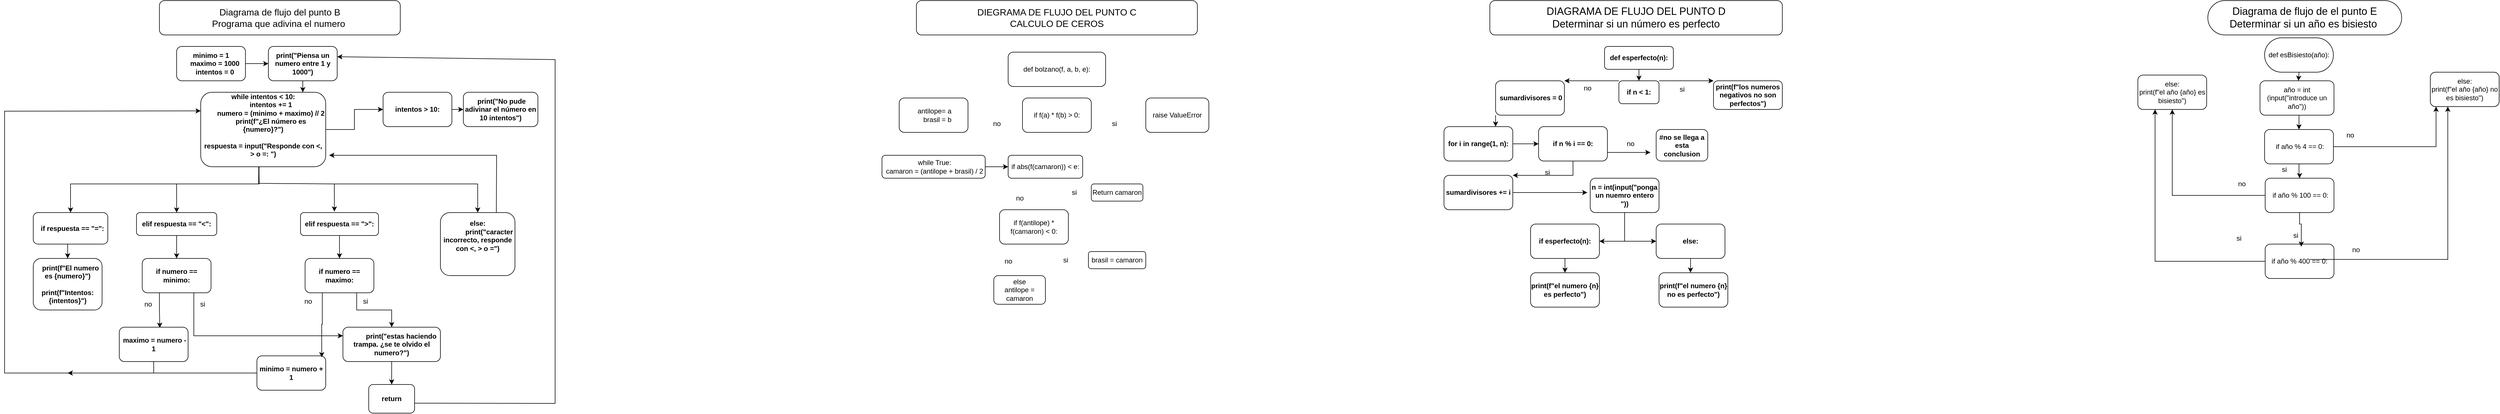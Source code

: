 <mxfile version="24.7.17">
  <diagram name="Página-1" id="W5EFGy5HbnPb3EcdutTb">
    <mxGraphModel dx="2190" dy="1680" grid="1" gridSize="10" guides="1" tooltips="1" connect="1" arrows="1" fold="1" page="1" pageScale="1" pageWidth="827" pageHeight="1169" math="0" shadow="0">
      <root>
        <mxCell id="0" />
        <mxCell id="1" parent="0" />
        <mxCell id="PbY_IpyNOD0vH7J5O5M_-1" value="&lt;font size=&quot;3&quot;&gt;Diagrama de flujo del punto B&lt;/font&gt;&lt;div&gt;&lt;font size=&quot;3&quot;&gt;Programa que adivina el numero&amp;nbsp;&lt;/font&gt;&lt;/div&gt;" style="rounded=1;whiteSpace=wrap;html=1;" parent="1" vertex="1">
          <mxGeometry x="90" y="-20" width="420" height="60" as="geometry" />
        </mxCell>
        <mxCell id="PbY_IpyNOD0vH7J5O5M_-3" value="&lt;div&gt;&lt;b&gt;minimo = 1&lt;/b&gt;&lt;/div&gt;&lt;div&gt;&lt;b&gt;&amp;nbsp; &amp;nbsp; maximo = 1000&lt;/b&gt;&lt;/div&gt;&lt;div&gt;&lt;b&gt;&amp;nbsp; &amp;nbsp; intentos = 0&lt;/b&gt;&lt;/div&gt;" style="rounded=1;whiteSpace=wrap;html=1;" parent="1" vertex="1">
          <mxGeometry x="120" y="60" width="120" height="60" as="geometry" />
        </mxCell>
        <mxCell id="PbY_IpyNOD0vH7J5O5M_-5" value="&lt;b&gt;print(&quot;Piensa un numero entre 1 y 1000&quot;)&lt;/b&gt;" style="rounded=1;whiteSpace=wrap;html=1;" parent="1" vertex="1">
          <mxGeometry x="280" y="60" width="120" height="60" as="geometry" />
        </mxCell>
        <mxCell id="PbY_IpyNOD0vH7J5O5M_-49" style="edgeStyle=orthogonalEdgeStyle;rounded=0;orthogonalLoop=1;jettySize=auto;html=1;exitX=1;exitY=0.5;exitDx=0;exitDy=0;" parent="1" source="PbY_IpyNOD0vH7J5O5M_-8" target="PbY_IpyNOD0vH7J5O5M_-48" edge="1">
          <mxGeometry relative="1" as="geometry" />
        </mxCell>
        <mxCell id="PbY_IpyNOD0vH7J5O5M_-8" value="&lt;div&gt;&lt;div&gt;&lt;b&gt;while intentos &amp;lt; 10:&lt;/b&gt;&lt;/div&gt;&lt;div&gt;&lt;b&gt;&amp;nbsp; &amp;nbsp; &amp;nbsp; &amp;nbsp; intentos += 1&lt;/b&gt;&lt;/div&gt;&lt;div&gt;&lt;b&gt;&amp;nbsp; &amp;nbsp; &amp;nbsp; &amp;nbsp; numero = (minimo + maximo) // 2&lt;/b&gt;&lt;/div&gt;&lt;div&gt;&lt;b&gt;&amp;nbsp; &amp;nbsp; &amp;nbsp; &amp;nbsp; print(f&quot;¿El número es {numero}?&quot;)&lt;/b&gt;&lt;/div&gt;&lt;/div&gt;&lt;div&gt;&lt;b&gt;&lt;br&gt;&lt;/b&gt;&lt;/div&gt;&lt;div&gt;&lt;div&gt;&lt;b&gt;respuesta = input(&quot;Responde con &amp;lt;, &amp;gt; o =: &quot;)&lt;/b&gt;&lt;/div&gt;&lt;div&gt;&lt;br&gt;&lt;/div&gt;&lt;/div&gt;" style="rounded=1;whiteSpace=wrap;html=1;" parent="1" vertex="1">
          <mxGeometry x="162" y="140" width="218" height="130" as="geometry" />
        </mxCell>
        <mxCell id="PbY_IpyNOD0vH7J5O5M_-21" value="&lt;div&gt;&lt;b&gt;elif respuesta == &quot;&amp;lt;&quot;:&lt;/b&gt;&lt;/div&gt;" style="rounded=1;whiteSpace=wrap;html=1;" parent="1" vertex="1">
          <mxGeometry x="50" y="350" width="140" height="40" as="geometry" />
        </mxCell>
        <mxCell id="PbY_IpyNOD0vH7J5O5M_-53" style="edgeStyle=orthogonalEdgeStyle;rounded=0;orthogonalLoop=1;jettySize=auto;html=1;exitX=0.5;exitY=1;exitDx=0;exitDy=0;entryX=0.5;entryY=0;entryDx=0;entryDy=0;" parent="1" source="PbY_IpyNOD0vH7J5O5M_-22" target="PbY_IpyNOD0vH7J5O5M_-51" edge="1">
          <mxGeometry relative="1" as="geometry" />
        </mxCell>
        <mxCell id="PbY_IpyNOD0vH7J5O5M_-22" value="&lt;div&gt;&lt;b&gt;&amp;nbsp; if respuesta == &quot;=&quot;:&lt;/b&gt;&lt;/div&gt;" style="rounded=1;whiteSpace=wrap;html=1;" parent="1" vertex="1">
          <mxGeometry x="-130" y="350" width="130" height="55" as="geometry" />
        </mxCell>
        <mxCell id="PbY_IpyNOD0vH7J5O5M_-57" style="edgeStyle=orthogonalEdgeStyle;rounded=0;orthogonalLoop=1;jettySize=auto;html=1;exitX=0.5;exitY=1;exitDx=0;exitDy=0;entryX=0.5;entryY=0;entryDx=0;entryDy=0;" parent="1" source="PbY_IpyNOD0vH7J5O5M_-24" target="PbY_IpyNOD0vH7J5O5M_-39" edge="1">
          <mxGeometry relative="1" as="geometry" />
        </mxCell>
        <mxCell id="PbY_IpyNOD0vH7J5O5M_-24" value="&lt;div&gt;&lt;b&gt;elif respuesta == &quot;&amp;gt;&quot;:&lt;/b&gt;&lt;/div&gt;" style="rounded=1;whiteSpace=wrap;html=1;" parent="1" vertex="1">
          <mxGeometry x="336" y="350" width="136" height="40" as="geometry" />
        </mxCell>
        <mxCell id="PbY_IpyNOD0vH7J5O5M_-26" value="&lt;div&gt;&lt;b&gt;else:&lt;/b&gt;&lt;/div&gt;&lt;div&gt;&lt;b&gt;&amp;nbsp; &amp;nbsp; &amp;nbsp; &amp;nbsp; &amp;nbsp; &amp;nbsp; print(&quot;caracter incorrecto, responde con &amp;lt;, &amp;gt; o =&quot;)&lt;/b&gt;&lt;/div&gt;&lt;div&gt;&lt;b&gt;&lt;br&gt;&lt;/b&gt;&lt;/div&gt;&lt;div&gt;&lt;b&gt;&amp;nbsp; &amp;nbsp;&lt;/b&gt;&lt;/div&gt;" style="rounded=1;whiteSpace=wrap;html=1;" parent="1" vertex="1">
          <mxGeometry x="580" y="350" width="130" height="110" as="geometry" />
        </mxCell>
        <mxCell id="PbY_IpyNOD0vH7J5O5M_-27" value="&lt;b&gt;&amp;nbsp;print(&quot;No pude adivinar el número en 10 intentos&quot;)&lt;/b&gt;" style="rounded=1;whiteSpace=wrap;html=1;" parent="1" vertex="1">
          <mxGeometry x="620" y="140" width="130" height="60" as="geometry" />
        </mxCell>
        <mxCell id="PbY_IpyNOD0vH7J5O5M_-28" value="&lt;b&gt;&amp;nbsp; &amp;nbsp; &amp;nbsp; &amp;nbsp; &amp;nbsp; print(&quot;estas haciendo trampa. ¿se te olvido el numero?&quot;)&lt;/b&gt;" style="rounded=1;whiteSpace=wrap;html=1;" parent="1" vertex="1">
          <mxGeometry x="410" y="550" width="170" height="60" as="geometry" />
        </mxCell>
        <mxCell id="PbY_IpyNOD0vH7J5O5M_-29" value="&lt;b&gt;return&lt;/b&gt;" style="rounded=1;whiteSpace=wrap;html=1;" parent="1" vertex="1">
          <mxGeometry x="455" y="650" width="80" height="50" as="geometry" />
        </mxCell>
        <mxCell id="PbY_IpyNOD0vH7J5O5M_-33" value="" style="endArrow=classic;html=1;rounded=0;exitX=0.5;exitY=1;exitDx=0;exitDy=0;entryX=0.5;entryY=0;entryDx=0;entryDy=0;" parent="1" source="PbY_IpyNOD0vH7J5O5M_-28" target="PbY_IpyNOD0vH7J5O5M_-29" edge="1">
          <mxGeometry width="50" height="50" relative="1" as="geometry">
            <mxPoint x="290" y="460" as="sourcePoint" />
            <mxPoint x="289" y="491" as="targetPoint" />
          </mxGeometry>
        </mxCell>
        <mxCell id="PbY_IpyNOD0vH7J5O5M_-35" value="" style="endArrow=classic;html=1;rounded=0;exitX=1.001;exitY=0.592;exitDx=0;exitDy=0;exitPerimeter=0;entryX=1;entryY=0.25;entryDx=0;entryDy=0;" parent="1" edge="1">
          <mxGeometry width="50" height="50" relative="1" as="geometry">
            <mxPoint x="535.08" y="682.6" as="sourcePoint" />
            <mxPoint x="400" y="78.0" as="targetPoint" />
            <Array as="points">
              <mxPoint x="780" y="683" />
              <mxPoint x="780" y="83" />
            </Array>
          </mxGeometry>
        </mxCell>
        <mxCell id="PbY_IpyNOD0vH7J5O5M_-44" style="edgeStyle=orthogonalEdgeStyle;rounded=0;orthogonalLoop=1;jettySize=auto;html=1;exitX=0.75;exitY=1;exitDx=0;exitDy=0;" parent="1" source="PbY_IpyNOD0vH7J5O5M_-39" target="PbY_IpyNOD0vH7J5O5M_-28" edge="1">
          <mxGeometry relative="1" as="geometry" />
        </mxCell>
        <mxCell id="PbY_IpyNOD0vH7J5O5M_-39" value="&lt;b&gt;if numero == maximo:&lt;/b&gt;" style="rounded=1;whiteSpace=wrap;html=1;" parent="1" vertex="1">
          <mxGeometry x="344" y="430" width="120" height="60" as="geometry" />
        </mxCell>
        <mxCell id="PbY_IpyNOD0vH7J5O5M_-41" value="si" style="text;html=1;align=center;verticalAlign=middle;resizable=0;points=[];autosize=1;strokeColor=none;fillColor=none;" parent="1" vertex="1">
          <mxGeometry x="434" y="490" width="30" height="30" as="geometry" />
        </mxCell>
        <mxCell id="PbY_IpyNOD0vH7J5O5M_-42" value="no" style="text;html=1;align=center;verticalAlign=middle;resizable=0;points=[];autosize=1;strokeColor=none;fillColor=none;" parent="1" vertex="1">
          <mxGeometry x="329" y="490" width="40" height="30" as="geometry" />
        </mxCell>
        <mxCell id="PbY_IpyNOD0vH7J5O5M_-45" value="&lt;b&gt;minimo = numero + 1&lt;/b&gt;" style="rounded=1;whiteSpace=wrap;html=1;" parent="1" vertex="1">
          <mxGeometry x="260" y="600" width="120" height="60" as="geometry" />
        </mxCell>
        <mxCell id="PbY_IpyNOD0vH7J5O5M_-46" style="edgeStyle=orthogonalEdgeStyle;rounded=0;orthogonalLoop=1;jettySize=auto;html=1;exitX=0.25;exitY=1;exitDx=0;exitDy=0;entryX=0.942;entryY=0.042;entryDx=0;entryDy=0;entryPerimeter=0;" parent="1" source="PbY_IpyNOD0vH7J5O5M_-39" target="PbY_IpyNOD0vH7J5O5M_-45" edge="1">
          <mxGeometry relative="1" as="geometry" />
        </mxCell>
        <mxCell id="PbY_IpyNOD0vH7J5O5M_-47" value="" style="endArrow=classic;html=1;rounded=0;exitX=0;exitY=0.5;exitDx=0;exitDy=0;entryX=0;entryY=0.25;entryDx=0;entryDy=0;" parent="1" source="PbY_IpyNOD0vH7J5O5M_-45" target="PbY_IpyNOD0vH7J5O5M_-8" edge="1">
          <mxGeometry width="50" height="50" relative="1" as="geometry">
            <mxPoint x="420" y="500" as="sourcePoint" />
            <mxPoint x="470" y="450" as="targetPoint" />
            <Array as="points">
              <mxPoint x="-180" y="630" />
              <mxPoint x="-180" y="173" />
            </Array>
          </mxGeometry>
        </mxCell>
        <mxCell id="PbY_IpyNOD0vH7J5O5M_-50" style="edgeStyle=orthogonalEdgeStyle;rounded=0;orthogonalLoop=1;jettySize=auto;html=1;exitX=1;exitY=0.5;exitDx=0;exitDy=0;entryX=0;entryY=0.5;entryDx=0;entryDy=0;" parent="1" source="PbY_IpyNOD0vH7J5O5M_-48" target="PbY_IpyNOD0vH7J5O5M_-27" edge="1">
          <mxGeometry relative="1" as="geometry" />
        </mxCell>
        <mxCell id="PbY_IpyNOD0vH7J5O5M_-48" value="&lt;b&gt;intentos &amp;gt; 10:&lt;/b&gt;" style="rounded=1;whiteSpace=wrap;html=1;" parent="1" vertex="1">
          <mxGeometry x="480" y="140" width="120" height="60" as="geometry" />
        </mxCell>
        <mxCell id="PbY_IpyNOD0vH7J5O5M_-51" value="&lt;div&gt;&lt;b&gt;&amp;nbsp;&amp;nbsp; print(f&quot;El numero es {numero}&quot;)&lt;/b&gt;&lt;/div&gt;&lt;div&gt;&lt;b&gt;&amp;nbsp; &amp;nbsp; &amp;nbsp; &amp;nbsp; &amp;nbsp; &amp;nbsp; print(f&quot;Intentos: {intentos}&quot;)&lt;/b&gt;&lt;/div&gt;" style="rounded=1;whiteSpace=wrap;html=1;" parent="1" vertex="1">
          <mxGeometry x="-130" y="430" width="120" height="90" as="geometry" />
        </mxCell>
        <mxCell id="PbY_IpyNOD0vH7J5O5M_-54" style="edgeStyle=orthogonalEdgeStyle;rounded=0;orthogonalLoop=1;jettySize=auto;html=1;exitX=0.5;exitY=1;exitDx=0;exitDy=0;" parent="1" source="PbY_IpyNOD0vH7J5O5M_-51" target="PbY_IpyNOD0vH7J5O5M_-51" edge="1">
          <mxGeometry relative="1" as="geometry" />
        </mxCell>
        <mxCell id="PbY_IpyNOD0vH7J5O5M_-63" style="edgeStyle=orthogonalEdgeStyle;rounded=0;orthogonalLoop=1;jettySize=auto;html=1;exitX=0.25;exitY=1;exitDx=0;exitDy=0;entryX=0.589;entryY=0.018;entryDx=0;entryDy=0;entryPerimeter=0;" parent="1" source="PbY_IpyNOD0vH7J5O5M_-56" target="PbY_IpyNOD0vH7J5O5M_-61" edge="1">
          <mxGeometry relative="1" as="geometry">
            <mxPoint x="89.529" y="480" as="targetPoint" />
          </mxGeometry>
        </mxCell>
        <mxCell id="PbY_IpyNOD0vH7J5O5M_-56" value="&lt;b&gt;if numero == minimo:&lt;/b&gt;" style="rounded=1;whiteSpace=wrap;html=1;" parent="1" vertex="1">
          <mxGeometry x="60" y="430" width="120" height="60" as="geometry" />
        </mxCell>
        <mxCell id="PbY_IpyNOD0vH7J5O5M_-58" value="no" style="text;html=1;align=center;verticalAlign=middle;resizable=0;points=[];autosize=1;strokeColor=none;fillColor=none;" parent="1" vertex="1">
          <mxGeometry x="50" y="495" width="40" height="30" as="geometry" />
        </mxCell>
        <mxCell id="PbY_IpyNOD0vH7J5O5M_-59" value="si" style="text;html=1;align=center;verticalAlign=middle;resizable=0;points=[];autosize=1;strokeColor=none;fillColor=none;" parent="1" vertex="1">
          <mxGeometry x="150" y="495" width="30" height="30" as="geometry" />
        </mxCell>
        <mxCell id="PbY_IpyNOD0vH7J5O5M_-60" value="" style="endArrow=classic;html=1;rounded=0;exitX=0.75;exitY=1;exitDx=0;exitDy=0;entryX=0;entryY=0.25;entryDx=0;entryDy=0;" parent="1" source="PbY_IpyNOD0vH7J5O5M_-56" target="PbY_IpyNOD0vH7J5O5M_-28" edge="1">
          <mxGeometry width="50" height="50" relative="1" as="geometry">
            <mxPoint x="350" y="480" as="sourcePoint" />
            <mxPoint x="400" y="430" as="targetPoint" />
            <Array as="points">
              <mxPoint x="150" y="565" />
            </Array>
          </mxGeometry>
        </mxCell>
        <mxCell id="PbY_IpyNOD0vH7J5O5M_-61" value="&lt;b&gt;&amp;nbsp;maximo = numero - 1&lt;/b&gt;" style="rounded=1;whiteSpace=wrap;html=1;" parent="1" vertex="1">
          <mxGeometry x="20" y="550" width="120" height="60" as="geometry" />
        </mxCell>
        <mxCell id="PbY_IpyNOD0vH7J5O5M_-62" value="" style="endArrow=classic;html=1;rounded=0;exitX=0.5;exitY=1;exitDx=0;exitDy=0;" parent="1" source="PbY_IpyNOD0vH7J5O5M_-61" edge="1">
          <mxGeometry width="50" height="50" relative="1" as="geometry">
            <mxPoint x="350" y="480" as="sourcePoint" />
            <mxPoint x="-70" y="630" as="targetPoint" />
            <Array as="points">
              <mxPoint x="80" y="630" />
            </Array>
          </mxGeometry>
        </mxCell>
        <mxCell id="PbY_IpyNOD0vH7J5O5M_-64" value="" style="endArrow=classic;html=1;rounded=0;exitX=0.466;exitY=1;exitDx=0;exitDy=0;exitPerimeter=0;entryX=0.5;entryY=0;entryDx=0;entryDy=0;" parent="1" source="PbY_IpyNOD0vH7J5O5M_-8" target="PbY_IpyNOD0vH7J5O5M_-22" edge="1">
          <mxGeometry width="50" height="50" relative="1" as="geometry">
            <mxPoint x="246" y="380" as="sourcePoint" />
            <mxPoint x="296" y="330" as="targetPoint" />
            <Array as="points">
              <mxPoint x="264" y="300" />
              <mxPoint x="-65" y="300" />
            </Array>
          </mxGeometry>
        </mxCell>
        <mxCell id="PbY_IpyNOD0vH7J5O5M_-65" value="" style="endArrow=classic;html=1;rounded=0;exitX=0.75;exitY=0;exitDx=0;exitDy=0;" parent="1" source="PbY_IpyNOD0vH7J5O5M_-26" edge="1">
          <mxGeometry width="50" height="50" relative="1" as="geometry">
            <mxPoint x="350" y="400" as="sourcePoint" />
            <mxPoint x="386" y="250" as="targetPoint" />
            <Array as="points">
              <mxPoint x="678" y="250" />
            </Array>
          </mxGeometry>
        </mxCell>
        <mxCell id="PbY_IpyNOD0vH7J5O5M_-66" value="" style="endArrow=classic;html=1;rounded=0;entryX=0.5;entryY=0;entryDx=0;entryDy=0;" parent="1" target="PbY_IpyNOD0vH7J5O5M_-26" edge="1">
          <mxGeometry width="50" height="50" relative="1" as="geometry">
            <mxPoint x="395" y="300" as="sourcePoint" />
            <mxPoint x="395" y="380" as="targetPoint" />
            <Array as="points">
              <mxPoint x="645" y="300" />
            </Array>
          </mxGeometry>
        </mxCell>
        <mxCell id="PbY_IpyNOD0vH7J5O5M_-67" value="" style="endArrow=classic;html=1;rounded=0;entryX=0.486;entryY=-0.019;entryDx=0;entryDy=0;entryPerimeter=0;exitX=0.467;exitY=0.999;exitDx=0;exitDy=0;exitPerimeter=0;" parent="1" source="PbY_IpyNOD0vH7J5O5M_-8" edge="1">
          <mxGeometry width="50" height="50" relative="1" as="geometry">
            <mxPoint x="255.716" y="268.87" as="sourcePoint" />
            <mxPoint x="395.096" y="348.24" as="targetPoint" />
            <Array as="points">
              <mxPoint x="263" y="299" />
              <mxPoint x="395" y="300" />
            </Array>
          </mxGeometry>
        </mxCell>
        <mxCell id="PbY_IpyNOD0vH7J5O5M_-68" value="" style="endArrow=classic;html=1;rounded=0;exitX=0.464;exitY=1.005;exitDx=0;exitDy=0;exitPerimeter=0;entryX=0.5;entryY=0;entryDx=0;entryDy=0;" parent="1" source="PbY_IpyNOD0vH7J5O5M_-8" target="PbY_IpyNOD0vH7J5O5M_-21" edge="1">
          <mxGeometry width="50" height="50" relative="1" as="geometry">
            <mxPoint x="350" y="430" as="sourcePoint" />
            <mxPoint x="400" y="380" as="targetPoint" />
            <Array as="points">
              <mxPoint x="263" y="300" />
              <mxPoint x="120" y="300" />
            </Array>
          </mxGeometry>
        </mxCell>
        <mxCell id="PbY_IpyNOD0vH7J5O5M_-69" value="" style="endArrow=classic;html=1;rounded=0;exitX=0.5;exitY=1;exitDx=0;exitDy=0;entryX=0.5;entryY=0;entryDx=0;entryDy=0;" parent="1" source="PbY_IpyNOD0vH7J5O5M_-21" target="PbY_IpyNOD0vH7J5O5M_-56" edge="1">
          <mxGeometry width="50" height="50" relative="1" as="geometry">
            <mxPoint x="260" y="410" as="sourcePoint" />
            <mxPoint x="310" y="360" as="targetPoint" />
          </mxGeometry>
        </mxCell>
        <mxCell id="PbY_IpyNOD0vH7J5O5M_-70" value="" style="endArrow=classic;html=1;rounded=0;exitX=1;exitY=0.5;exitDx=0;exitDy=0;entryX=0;entryY=0.5;entryDx=0;entryDy=0;" parent="1" source="PbY_IpyNOD0vH7J5O5M_-3" target="PbY_IpyNOD0vH7J5O5M_-5" edge="1">
          <mxGeometry width="50" height="50" relative="1" as="geometry">
            <mxPoint x="270" y="340" as="sourcePoint" />
            <mxPoint x="320" y="290" as="targetPoint" />
          </mxGeometry>
        </mxCell>
        <mxCell id="PbY_IpyNOD0vH7J5O5M_-71" value="" style="endArrow=classic;html=1;rounded=0;exitX=0.5;exitY=1;exitDx=0;exitDy=0;" parent="1" source="PbY_IpyNOD0vH7J5O5M_-5" edge="1">
          <mxGeometry width="50" height="50" relative="1" as="geometry">
            <mxPoint x="270" y="340" as="sourcePoint" />
            <mxPoint x="340" y="140" as="targetPoint" />
          </mxGeometry>
        </mxCell>
        <mxCell id="PbY_IpyNOD0vH7J5O5M_-72" value="&lt;font size=&quot;3&quot;&gt;DIEGRAMA DE FLUJO DEL PUNTO C&lt;/font&gt;&lt;div&gt;&lt;font size=&quot;3&quot;&gt;CALCULO DE CEROS&lt;/font&gt;&lt;/div&gt;" style="rounded=1;whiteSpace=wrap;html=1;" parent="1" vertex="1">
          <mxGeometry x="1410" y="-20" width="490" height="60" as="geometry" />
        </mxCell>
        <mxCell id="PbY_IpyNOD0vH7J5O5M_-73" value="def bolzano(f, a, b, e):" style="rounded=1;whiteSpace=wrap;html=1;" parent="1" vertex="1">
          <mxGeometry x="1570" y="70" width="170" height="60" as="geometry" />
        </mxCell>
        <mxCell id="PbY_IpyNOD0vH7J5O5M_-75" value="if f(a) * f(b) &amp;gt; 0:" style="rounded=1;whiteSpace=wrap;html=1;" parent="1" vertex="1">
          <mxGeometry x="1595" y="150" width="120" height="60" as="geometry" />
        </mxCell>
        <mxCell id="PbY_IpyNOD0vH7J5O5M_-76" value="si" style="text;html=1;align=center;verticalAlign=middle;resizable=0;points=[];autosize=1;strokeColor=none;fillColor=none;" parent="1" vertex="1">
          <mxGeometry x="1740" y="180" width="30" height="30" as="geometry" />
        </mxCell>
        <mxCell id="PbY_IpyNOD0vH7J5O5M_-77" value="no" style="text;html=1;align=center;verticalAlign=middle;resizable=0;points=[];autosize=1;strokeColor=none;fillColor=none;" parent="1" vertex="1">
          <mxGeometry x="1530" y="180" width="40" height="30" as="geometry" />
        </mxCell>
        <mxCell id="PbY_IpyNOD0vH7J5O5M_-78" value="&lt;div&gt;raise ValueError&lt;/div&gt;" style="rounded=1;whiteSpace=wrap;html=1;" parent="1" vertex="1">
          <mxGeometry x="1810" y="150" width="110" height="60" as="geometry" />
        </mxCell>
        <mxCell id="PbY_IpyNOD0vH7J5O5M_-80" value="&lt;div&gt;&amp;nbsp;antilope= a&lt;/div&gt;&lt;div&gt;&amp;nbsp; &amp;nbsp; brasil = b&lt;/div&gt;" style="rounded=1;whiteSpace=wrap;html=1;" parent="1" vertex="1">
          <mxGeometry x="1380" y="150" width="120" height="60" as="geometry" />
        </mxCell>
        <mxCell id="PbY_IpyNOD0vH7J5O5M_-81" value="&lt;div&gt;&amp;nbsp;while True:&lt;/div&gt;&lt;div&gt;&lt;span style=&quot;background-color: initial;&quot;&gt;&amp;nbsp;camaron = (antilope + brasil) / 2&lt;/span&gt;&lt;/div&gt;" style="rounded=1;whiteSpace=wrap;html=1;" parent="1" vertex="1">
          <mxGeometry x="1350" y="250" width="180" height="40" as="geometry" />
        </mxCell>
        <mxCell id="PbY_IpyNOD0vH7J5O5M_-82" value="if abs(f(camaron)) &amp;lt; e:" style="rounded=1;whiteSpace=wrap;html=1;" parent="1" vertex="1">
          <mxGeometry x="1570" y="250" width="130" height="40" as="geometry" />
        </mxCell>
        <mxCell id="PbY_IpyNOD0vH7J5O5M_-83" value="si" style="text;html=1;align=center;verticalAlign=middle;resizable=0;points=[];autosize=1;strokeColor=none;fillColor=none;" parent="1" vertex="1">
          <mxGeometry x="1670" y="300" width="30" height="30" as="geometry" />
        </mxCell>
        <mxCell id="PbY_IpyNOD0vH7J5O5M_-84" value="no" style="text;html=1;align=center;verticalAlign=middle;resizable=0;points=[];autosize=1;strokeColor=none;fillColor=none;" parent="1" vertex="1">
          <mxGeometry x="1570" y="310" width="40" height="30" as="geometry" />
        </mxCell>
        <mxCell id="PbY_IpyNOD0vH7J5O5M_-85" value="no" style="text;html=1;align=center;verticalAlign=middle;resizable=0;points=[];autosize=1;strokeColor=none;fillColor=none;" parent="1" vertex="1">
          <mxGeometry x="1550" y="420" width="40" height="30" as="geometry" />
        </mxCell>
        <mxCell id="PbY_IpyNOD0vH7J5O5M_-87" value="Return camaron" style="rounded=1;whiteSpace=wrap;html=1;" parent="1" vertex="1">
          <mxGeometry x="1715" y="300" width="90" height="30" as="geometry" />
        </mxCell>
        <mxCell id="PbY_IpyNOD0vH7J5O5M_-89" value="if f(antilope) * f(camaron) &amp;lt; 0:" style="rounded=1;whiteSpace=wrap;html=1;" parent="1" vertex="1">
          <mxGeometry x="1555" y="345" width="120" height="60" as="geometry" />
        </mxCell>
        <mxCell id="PbY_IpyNOD0vH7J5O5M_-90" value="si" style="text;html=1;align=center;verticalAlign=middle;resizable=0;points=[];autosize=1;strokeColor=none;fillColor=none;" parent="1" vertex="1">
          <mxGeometry x="1655" y="418" width="30" height="30" as="geometry" />
        </mxCell>
        <mxCell id="PbY_IpyNOD0vH7J5O5M_-91" value="brasil = camaron" style="rounded=1;whiteSpace=wrap;html=1;" parent="1" vertex="1">
          <mxGeometry x="1710" y="418" width="100" height="30" as="geometry" />
        </mxCell>
        <mxCell id="PbY_IpyNOD0vH7J5O5M_-92" value="else&lt;div&gt;antilope = camaron&lt;/div&gt;" style="rounded=1;whiteSpace=wrap;html=1;" parent="1" vertex="1">
          <mxGeometry x="1545" y="460" width="90" height="50" as="geometry" />
        </mxCell>
        <mxCell id="PbY_IpyNOD0vH7J5O5M_-93" value="" style="endArrow=classic;html=1;rounded=0;exitX=1;exitY=0.5;exitDx=0;exitDy=0;entryX=0;entryY=0.5;entryDx=0;entryDy=0;" parent="1" source="PbY_IpyNOD0vH7J5O5M_-81" target="PbY_IpyNOD0vH7J5O5M_-82" edge="1">
          <mxGeometry width="50" height="50" relative="1" as="geometry">
            <mxPoint x="1550" y="400" as="sourcePoint" />
            <mxPoint x="1600" y="350" as="targetPoint" />
          </mxGeometry>
        </mxCell>
        <mxCell id="PbY_IpyNOD0vH7J5O5M_-95" value="&lt;font style=&quot;font-size: 18px;&quot;&gt;DIAGRAMA DE FLUJO DEL PUNTO D&lt;/font&gt;&lt;div&gt;&lt;font style=&quot;font-size: 18px;&quot;&gt;Determinar si un número es perfecto&lt;/font&gt;&lt;br&gt;&lt;/div&gt;" style="rounded=1;whiteSpace=wrap;html=1;" parent="1" vertex="1">
          <mxGeometry x="2410" y="-20" width="510" height="60" as="geometry" />
        </mxCell>
        <mxCell id="PbY_IpyNOD0vH7J5O5M_-96" value="&lt;b&gt;def esperfecto(n):&lt;/b&gt;" style="rounded=1;whiteSpace=wrap;html=1;" parent="1" vertex="1">
          <mxGeometry x="2610" y="60" width="120" height="40" as="geometry" />
        </mxCell>
        <mxCell id="PbY_IpyNOD0vH7J5O5M_-97" value="&lt;b&gt;if n &amp;lt; 1:&lt;/b&gt;" style="rounded=1;whiteSpace=wrap;html=1;" parent="1" vertex="1">
          <mxGeometry x="2635" y="120" width="70" height="40" as="geometry" />
        </mxCell>
        <mxCell id="PbY_IpyNOD0vH7J5O5M_-98" value="si" style="text;html=1;align=center;verticalAlign=middle;resizable=0;points=[];autosize=1;strokeColor=none;fillColor=none;" parent="1" vertex="1">
          <mxGeometry x="2730" y="120" width="30" height="30" as="geometry" />
        </mxCell>
        <mxCell id="PbY_IpyNOD0vH7J5O5M_-99" value="no&lt;div&gt;&lt;br&gt;&lt;/div&gt;" style="text;html=1;align=center;verticalAlign=middle;resizable=0;points=[];autosize=1;strokeColor=none;fillColor=none;" parent="1" vertex="1">
          <mxGeometry x="2560" y="120" width="40" height="40" as="geometry" />
        </mxCell>
        <mxCell id="PbY_IpyNOD0vH7J5O5M_-100" value="&lt;b&gt;print(f&quot;los numeros negativos no son perfectos&quot;)&lt;/b&gt;" style="rounded=1;whiteSpace=wrap;html=1;" parent="1" vertex="1">
          <mxGeometry x="2800" y="120" width="120" height="50" as="geometry" />
        </mxCell>
        <mxCell id="PbY_IpyNOD0vH7J5O5M_-101" value="&lt;b&gt;&amp;nbsp;sumardivisores = 0&lt;/b&gt;" style="rounded=1;whiteSpace=wrap;html=1;" parent="1" vertex="1">
          <mxGeometry x="2420" y="120" width="120" height="60" as="geometry" />
        </mxCell>
        <mxCell id="PbY_IpyNOD0vH7J5O5M_-102" style="edgeStyle=orthogonalEdgeStyle;rounded=0;orthogonalLoop=1;jettySize=auto;html=1;exitX=0.5;exitY=1;exitDx=0;exitDy=0;" parent="1" source="PbY_IpyNOD0vH7J5O5M_-97" target="PbY_IpyNOD0vH7J5O5M_-97" edge="1">
          <mxGeometry relative="1" as="geometry" />
        </mxCell>
        <mxCell id="PbY_IpyNOD0vH7J5O5M_-103" value="&lt;div&gt;&lt;b&gt;for i in range(1, n):&lt;/b&gt;&lt;/div&gt;" style="rounded=1;whiteSpace=wrap;html=1;" parent="1" vertex="1">
          <mxGeometry x="2330" y="200" width="120" height="60" as="geometry" />
        </mxCell>
        <mxCell id="PbY_IpyNOD0vH7J5O5M_-105" value="&lt;b&gt;n = int(input(&quot;ponga un nuemro entero &quot;))&lt;/b&gt;" style="rounded=1;whiteSpace=wrap;html=1;" parent="1" vertex="1">
          <mxGeometry x="2585" y="290" width="120" height="60" as="geometry" />
        </mxCell>
        <mxCell id="PbY_IpyNOD0vH7J5O5M_-106" value="&lt;b&gt;if esperfecto(n):&lt;/b&gt;" style="rounded=1;whiteSpace=wrap;html=1;" parent="1" vertex="1">
          <mxGeometry x="2481" y="370" width="120" height="60" as="geometry" />
        </mxCell>
        <mxCell id="PbY_IpyNOD0vH7J5O5M_-107" value="&lt;b&gt;else:&lt;/b&gt;" style="rounded=1;whiteSpace=wrap;html=1;" parent="1" vertex="1">
          <mxGeometry x="2700" y="370" width="120" height="60" as="geometry" />
        </mxCell>
        <mxCell id="PbY_IpyNOD0vH7J5O5M_-108" value="&lt;b&gt;print(f&quot;el numero {n} es perfecto&quot;)&lt;/b&gt;" style="rounded=1;whiteSpace=wrap;html=1;" parent="1" vertex="1">
          <mxGeometry x="2481" y="455" width="120" height="60" as="geometry" />
        </mxCell>
        <mxCell id="PbY_IpyNOD0vH7J5O5M_-109" value="&lt;b&gt;print(f&quot;el numero {n} no es perfecto&quot;)&lt;/b&gt;" style="rounded=1;whiteSpace=wrap;html=1;" parent="1" vertex="1">
          <mxGeometry x="2705" y="455" width="120" height="60" as="geometry" />
        </mxCell>
        <mxCell id="PbY_IpyNOD0vH7J5O5M_-110" value="&lt;b&gt;if n % i == 0:&lt;/b&gt;" style="rounded=1;whiteSpace=wrap;html=1;" parent="1" vertex="1">
          <mxGeometry x="2495" y="200" width="120" height="60" as="geometry" />
        </mxCell>
        <mxCell id="PbY_IpyNOD0vH7J5O5M_-111" value="&lt;b&gt;sumardivisores += i&lt;/b&gt;" style="rounded=1;whiteSpace=wrap;html=1;" parent="1" vertex="1">
          <mxGeometry x="2330" y="285" width="120" height="60" as="geometry" />
        </mxCell>
        <mxCell id="PbY_IpyNOD0vH7J5O5M_-112" value="" style="endArrow=classic;html=1;rounded=0;exitX=0.5;exitY=1;exitDx=0;exitDy=0;entryX=0.5;entryY=0;entryDx=0;entryDy=0;" parent="1" source="PbY_IpyNOD0vH7J5O5M_-96" target="PbY_IpyNOD0vH7J5O5M_-97" edge="1">
          <mxGeometry width="50" height="50" relative="1" as="geometry">
            <mxPoint x="2630" y="310" as="sourcePoint" />
            <mxPoint x="2680" y="260" as="targetPoint" />
          </mxGeometry>
        </mxCell>
        <mxCell id="PbY_IpyNOD0vH7J5O5M_-113" value="" style="endArrow=classic;html=1;rounded=0;exitX=0;exitY=0;exitDx=0;exitDy=0;entryX=1;entryY=0;entryDx=0;entryDy=0;" parent="1" source="PbY_IpyNOD0vH7J5O5M_-97" target="PbY_IpyNOD0vH7J5O5M_-101" edge="1">
          <mxGeometry width="50" height="50" relative="1" as="geometry">
            <mxPoint x="2635" y="133" as="sourcePoint" />
            <mxPoint x="2540" y="130" as="targetPoint" />
          </mxGeometry>
        </mxCell>
        <mxCell id="PbY_IpyNOD0vH7J5O5M_-114" value="" style="endArrow=classic;html=1;rounded=0;exitX=0.5;exitY=1;exitDx=0;exitDy=0;entryX=1;entryY=0;entryDx=0;entryDy=0;" parent="1" source="PbY_IpyNOD0vH7J5O5M_-110" target="PbY_IpyNOD0vH7J5O5M_-111" edge="1">
          <mxGeometry width="50" height="50" relative="1" as="geometry">
            <mxPoint x="2630" y="310" as="sourcePoint" />
            <mxPoint x="2680" y="260" as="targetPoint" />
            <Array as="points">
              <mxPoint x="2555" y="285" />
            </Array>
          </mxGeometry>
        </mxCell>
        <mxCell id="PbY_IpyNOD0vH7J5O5M_-115" value="" style="endArrow=classic;html=1;rounded=0;exitX=1;exitY=0.5;exitDx=0;exitDy=0;entryX=0;entryY=0.5;entryDx=0;entryDy=0;" parent="1" source="PbY_IpyNOD0vH7J5O5M_-103" target="PbY_IpyNOD0vH7J5O5M_-110" edge="1">
          <mxGeometry width="50" height="50" relative="1" as="geometry">
            <mxPoint x="2630" y="310" as="sourcePoint" />
            <mxPoint x="2680" y="260" as="targetPoint" />
          </mxGeometry>
        </mxCell>
        <mxCell id="PbY_IpyNOD0vH7J5O5M_-116" value="" style="endArrow=classic;html=1;rounded=0;exitX=0;exitY=1;exitDx=0;exitDy=0;entryX=0.75;entryY=0;entryDx=0;entryDy=0;" parent="1" source="PbY_IpyNOD0vH7J5O5M_-101" target="PbY_IpyNOD0vH7J5O5M_-103" edge="1">
          <mxGeometry width="50" height="50" relative="1" as="geometry">
            <mxPoint x="2630" y="310" as="sourcePoint" />
            <mxPoint x="2680" y="260" as="targetPoint" />
          </mxGeometry>
        </mxCell>
        <mxCell id="PbY_IpyNOD0vH7J5O5M_-117" value="" style="endArrow=classic;html=1;rounded=0;exitX=1;exitY=0;exitDx=0;exitDy=0;entryX=0;entryY=0;entryDx=0;entryDy=0;" parent="1" source="PbY_IpyNOD0vH7J5O5M_-97" target="PbY_IpyNOD0vH7J5O5M_-100" edge="1">
          <mxGeometry width="50" height="50" relative="1" as="geometry">
            <mxPoint x="2630" y="310" as="sourcePoint" />
            <mxPoint x="2680" y="260" as="targetPoint" />
          </mxGeometry>
        </mxCell>
        <mxCell id="PbY_IpyNOD0vH7J5O5M_-118" value="si" style="text;html=1;align=center;verticalAlign=middle;resizable=0;points=[];autosize=1;strokeColor=none;fillColor=none;" parent="1" vertex="1">
          <mxGeometry x="2495" y="265" width="30" height="30" as="geometry" />
        </mxCell>
        <mxCell id="PbY_IpyNOD0vH7J5O5M_-119" value="no" style="text;html=1;align=center;verticalAlign=middle;resizable=0;points=[];autosize=1;strokeColor=none;fillColor=none;" parent="1" vertex="1">
          <mxGeometry x="2635" y="215" width="40" height="30" as="geometry" />
        </mxCell>
        <mxCell id="PbY_IpyNOD0vH7J5O5M_-120" value="" style="endArrow=classic;html=1;rounded=0;exitX=1;exitY=0.75;exitDx=0;exitDy=0;" parent="1" source="PbY_IpyNOD0vH7J5O5M_-110" edge="1">
          <mxGeometry width="50" height="50" relative="1" as="geometry">
            <mxPoint x="2630" y="310" as="sourcePoint" />
            <mxPoint x="2690" y="245" as="targetPoint" />
          </mxGeometry>
        </mxCell>
        <mxCell id="PbY_IpyNOD0vH7J5O5M_-121" value="&lt;b&gt;#no se llega a esta conclusion&lt;/b&gt;" style="rounded=1;whiteSpace=wrap;html=1;" parent="1" vertex="1">
          <mxGeometry x="2700" y="205" width="90" height="55" as="geometry" />
        </mxCell>
        <mxCell id="PbY_IpyNOD0vH7J5O5M_-122" value="" style="endArrow=classic;html=1;rounded=0;exitX=1;exitY=0.5;exitDx=0;exitDy=0;" parent="1" source="PbY_IpyNOD0vH7J5O5M_-111" edge="1">
          <mxGeometry width="50" height="50" relative="1" as="geometry">
            <mxPoint x="2630" y="310" as="sourcePoint" />
            <mxPoint x="2580" y="315" as="targetPoint" />
          </mxGeometry>
        </mxCell>
        <mxCell id="PbY_IpyNOD0vH7J5O5M_-123" value="" style="endArrow=classic;html=1;rounded=0;exitX=0.5;exitY=1;exitDx=0;exitDy=0;entryX=1;entryY=0.5;entryDx=0;entryDy=0;" parent="1" source="PbY_IpyNOD0vH7J5O5M_-105" target="PbY_IpyNOD0vH7J5O5M_-106" edge="1">
          <mxGeometry width="50" height="50" relative="1" as="geometry">
            <mxPoint x="2630" y="310" as="sourcePoint" />
            <mxPoint x="2680" y="260" as="targetPoint" />
            <Array as="points">
              <mxPoint x="2645" y="400" />
            </Array>
          </mxGeometry>
        </mxCell>
        <mxCell id="PbY_IpyNOD0vH7J5O5M_-124" value="" style="endArrow=classic;html=1;rounded=0;entryX=0;entryY=0.5;entryDx=0;entryDy=0;" parent="1" target="PbY_IpyNOD0vH7J5O5M_-107" edge="1">
          <mxGeometry width="50" height="50" relative="1" as="geometry">
            <mxPoint x="2640" y="400" as="sourcePoint" />
            <mxPoint x="2680" y="260" as="targetPoint" />
          </mxGeometry>
        </mxCell>
        <mxCell id="PbY_IpyNOD0vH7J5O5M_-125" value="" style="endArrow=classic;html=1;rounded=0;exitX=0.5;exitY=1;exitDx=0;exitDy=0;entryX=0.5;entryY=0;entryDx=0;entryDy=0;" parent="1" source="PbY_IpyNOD0vH7J5O5M_-106" target="PbY_IpyNOD0vH7J5O5M_-108" edge="1">
          <mxGeometry width="50" height="50" relative="1" as="geometry">
            <mxPoint x="2630" y="310" as="sourcePoint" />
            <mxPoint x="2680" y="260" as="targetPoint" />
          </mxGeometry>
        </mxCell>
        <mxCell id="PbY_IpyNOD0vH7J5O5M_-126" value="" style="endArrow=classic;html=1;rounded=0;exitX=0.5;exitY=1;exitDx=0;exitDy=0;entryX=0.457;entryY=-0.003;entryDx=0;entryDy=0;entryPerimeter=0;" parent="1" source="PbY_IpyNOD0vH7J5O5M_-107" target="PbY_IpyNOD0vH7J5O5M_-109" edge="1">
          <mxGeometry width="50" height="50" relative="1" as="geometry">
            <mxPoint x="2630" y="310" as="sourcePoint" />
            <mxPoint x="2680" y="260" as="targetPoint" />
          </mxGeometry>
        </mxCell>
        <mxCell id="FoMsxVSiDISslpfdxon7-1" value="&lt;font style=&quot;font-size: 18px;&quot;&gt;Diagrama de flujo de el punto E&lt;/font&gt;&lt;div&gt;&lt;font style=&quot;font-size: 18px;&quot;&gt;Determinar si un año es bisiesto&amp;nbsp;&lt;/font&gt;&lt;/div&gt;" style="rounded=1;whiteSpace=wrap;html=1;arcSize=50;" vertex="1" parent="1">
          <mxGeometry x="3662" y="-20" width="338" height="60" as="geometry" />
        </mxCell>
        <mxCell id="FoMsxVSiDISslpfdxon7-2" value="def esBisiesto(año):" style="rounded=1;whiteSpace=wrap;html=1;arcSize=50;" vertex="1" parent="1">
          <mxGeometry x="3761" y="45" width="120" height="60" as="geometry" />
        </mxCell>
        <mxCell id="FoMsxVSiDISslpfdxon7-24" style="edgeStyle=orthogonalEdgeStyle;rounded=0;orthogonalLoop=1;jettySize=auto;html=1;exitX=1;exitY=0.5;exitDx=0;exitDy=0;" edge="1" parent="1" source="FoMsxVSiDISslpfdxon7-3" target="FoMsxVSiDISslpfdxon7-7">
          <mxGeometry relative="1" as="geometry">
            <Array as="points">
              <mxPoint x="4060" y="235" />
            </Array>
          </mxGeometry>
        </mxCell>
        <mxCell id="FoMsxVSiDISslpfdxon7-25" style="edgeStyle=orthogonalEdgeStyle;rounded=0;orthogonalLoop=1;jettySize=auto;html=1;exitX=0.5;exitY=1;exitDx=0;exitDy=0;" edge="1" parent="1" source="FoMsxVSiDISslpfdxon7-3" target="FoMsxVSiDISslpfdxon7-6">
          <mxGeometry relative="1" as="geometry" />
        </mxCell>
        <mxCell id="FoMsxVSiDISslpfdxon7-3" value="&amp;nbsp;if año % 4 == 0:" style="rounded=1;whiteSpace=wrap;html=1;" vertex="1" parent="1">
          <mxGeometry x="3761" y="205" width="120" height="60" as="geometry" />
        </mxCell>
        <mxCell id="FoMsxVSiDISslpfdxon7-4" value="si" style="text;html=1;align=center;verticalAlign=middle;resizable=0;points=[];autosize=1;strokeColor=none;fillColor=none;" vertex="1" parent="1">
          <mxGeometry x="3780" y="260" width="30" height="30" as="geometry" />
        </mxCell>
        <mxCell id="FoMsxVSiDISslpfdxon7-5" value="no" style="text;html=1;align=center;verticalAlign=middle;resizable=0;points=[];autosize=1;strokeColor=none;fillColor=none;" vertex="1" parent="1">
          <mxGeometry x="3890" y="200" width="40" height="30" as="geometry" />
        </mxCell>
        <mxCell id="FoMsxVSiDISslpfdxon7-26" style="edgeStyle=orthogonalEdgeStyle;rounded=0;orthogonalLoop=1;jettySize=auto;html=1;exitX=0;exitY=0.5;exitDx=0;exitDy=0;" edge="1" parent="1" source="FoMsxVSiDISslpfdxon7-6" target="FoMsxVSiDISslpfdxon7-10">
          <mxGeometry relative="1" as="geometry" />
        </mxCell>
        <mxCell id="FoMsxVSiDISslpfdxon7-6" value="&amp;nbsp;if año % 100 == 0:" style="rounded=1;whiteSpace=wrap;html=1;" vertex="1" parent="1">
          <mxGeometry x="3762" y="290" width="120" height="60" as="geometry" />
        </mxCell>
        <mxCell id="FoMsxVSiDISslpfdxon7-7" value="&lt;div&gt;else:&lt;/div&gt;&lt;div&gt;print(f&quot;el año {año} no es bisiesto&quot;)&lt;/div&gt;" style="rounded=1;whiteSpace=wrap;html=1;" vertex="1" parent="1">
          <mxGeometry x="4050" y="105" width="120" height="60" as="geometry" />
        </mxCell>
        <mxCell id="FoMsxVSiDISslpfdxon7-8" value="si" style="text;html=1;align=center;verticalAlign=middle;resizable=0;points=[];autosize=1;strokeColor=none;fillColor=none;" vertex="1" parent="1">
          <mxGeometry x="3800" y="375" width="30" height="30" as="geometry" />
        </mxCell>
        <mxCell id="FoMsxVSiDISslpfdxon7-10" value="else:&lt;div&gt;print(f&quot;el año {año} es bisiesto&quot;)&lt;/div&gt;" style="rounded=1;whiteSpace=wrap;html=1;" vertex="1" parent="1">
          <mxGeometry x="3540" y="110" width="120" height="60" as="geometry" />
        </mxCell>
        <mxCell id="FoMsxVSiDISslpfdxon7-28" style="edgeStyle=orthogonalEdgeStyle;rounded=0;orthogonalLoop=1;jettySize=auto;html=1;exitX=0;exitY=0.5;exitDx=0;exitDy=0;entryX=0.25;entryY=1;entryDx=0;entryDy=0;" edge="1" parent="1" source="FoMsxVSiDISslpfdxon7-11" target="FoMsxVSiDISslpfdxon7-10">
          <mxGeometry relative="1" as="geometry" />
        </mxCell>
        <mxCell id="FoMsxVSiDISslpfdxon7-11" value="if año % 400 == 0:" style="rounded=1;whiteSpace=wrap;html=1;" vertex="1" parent="1">
          <mxGeometry x="3762" y="405" width="120" height="60" as="geometry" />
        </mxCell>
        <mxCell id="FoMsxVSiDISslpfdxon7-12" value="no" style="text;html=1;align=center;verticalAlign=middle;resizable=0;points=[];autosize=1;strokeColor=none;fillColor=none;" vertex="1" parent="1">
          <mxGeometry x="3701" y="285" width="40" height="30" as="geometry" />
        </mxCell>
        <mxCell id="FoMsxVSiDISslpfdxon7-13" value="si" style="text;html=1;align=center;verticalAlign=middle;resizable=0;points=[];autosize=1;strokeColor=none;fillColor=none;" vertex="1" parent="1">
          <mxGeometry x="3701" y="380" width="30" height="30" as="geometry" />
        </mxCell>
        <mxCell id="FoMsxVSiDISslpfdxon7-14" value="no" style="text;html=1;align=center;verticalAlign=middle;resizable=0;points=[];autosize=1;strokeColor=none;fillColor=none;" vertex="1" parent="1">
          <mxGeometry x="3900" y="400" width="40" height="30" as="geometry" />
        </mxCell>
        <mxCell id="FoMsxVSiDISslpfdxon7-31" style="edgeStyle=orthogonalEdgeStyle;rounded=0;orthogonalLoop=1;jettySize=auto;html=1;exitX=0.5;exitY=1;exitDx=0;exitDy=0;entryX=0.5;entryY=0;entryDx=0;entryDy=0;" edge="1" parent="1" source="FoMsxVSiDISslpfdxon7-15" target="FoMsxVSiDISslpfdxon7-3">
          <mxGeometry relative="1" as="geometry" />
        </mxCell>
        <mxCell id="FoMsxVSiDISslpfdxon7-15" value="año = int (input(&quot;introduce un año&quot;))" style="rounded=1;whiteSpace=wrap;html=1;" vertex="1" parent="1">
          <mxGeometry x="3753" y="120" width="129" height="60" as="geometry" />
        </mxCell>
        <mxCell id="FoMsxVSiDISslpfdxon7-21" value="" style="endArrow=classic;html=1;rounded=0;exitX=0.5;exitY=1;exitDx=0;exitDy=0;" edge="1" parent="1" source="FoMsxVSiDISslpfdxon7-2">
          <mxGeometry width="50" height="50" relative="1" as="geometry">
            <mxPoint x="3850" y="340" as="sourcePoint" />
            <mxPoint x="3820" y="120" as="targetPoint" />
          </mxGeometry>
        </mxCell>
        <mxCell id="FoMsxVSiDISslpfdxon7-27" style="edgeStyle=orthogonalEdgeStyle;rounded=0;orthogonalLoop=1;jettySize=auto;html=1;exitX=0.5;exitY=1;exitDx=0;exitDy=0;entryX=0.833;entryY=1.15;entryDx=0;entryDy=0;entryPerimeter=0;" edge="1" parent="1" source="FoMsxVSiDISslpfdxon7-6" target="FoMsxVSiDISslpfdxon7-8">
          <mxGeometry relative="1" as="geometry" />
        </mxCell>
        <mxCell id="FoMsxVSiDISslpfdxon7-29" style="edgeStyle=orthogonalEdgeStyle;rounded=0;orthogonalLoop=1;jettySize=auto;html=1;exitX=1;exitY=0.5;exitDx=0;exitDy=0;entryX=0.604;entryY=1.054;entryDx=0;entryDy=0;entryPerimeter=0;" edge="1" parent="1">
          <mxGeometry relative="1" as="geometry">
            <mxPoint x="3840" y="431.76" as="sourcePoint" />
            <mxPoint x="4080.48" y="165.0" as="targetPoint" />
            <Array as="points">
              <mxPoint x="4081" y="431.76" />
            </Array>
          </mxGeometry>
        </mxCell>
      </root>
    </mxGraphModel>
  </diagram>
</mxfile>
